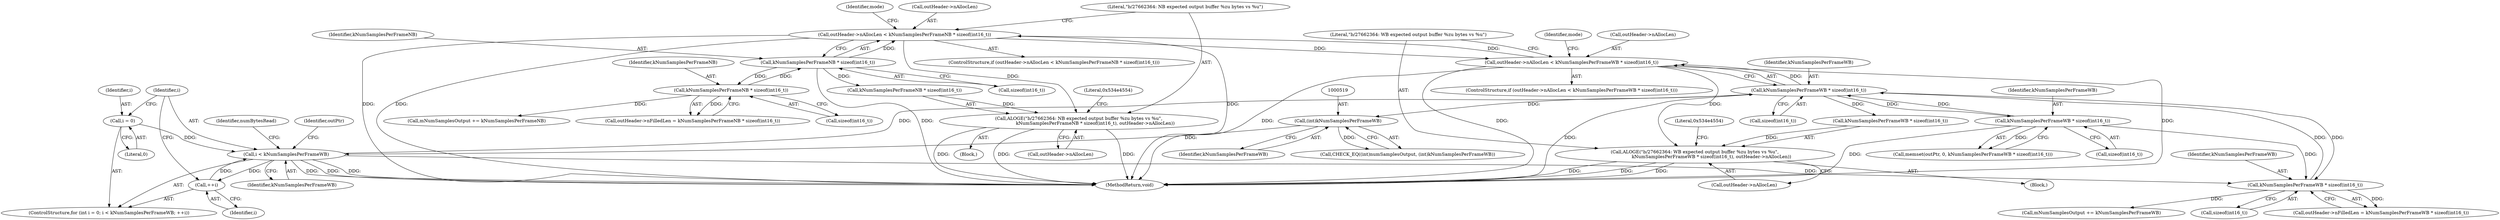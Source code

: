 digraph "0_Android_daa85dac2055b22dabbb3b4e537597e6ab73a866@pointer" {
"1000238" [label="(Call,outHeader->nAllocLen < kNumSamplesPerFrameNB * sizeof(int16_t))"];
"1000373" [label="(Call,outHeader->nAllocLen < kNumSamplesPerFrameWB * sizeof(int16_t))"];
"1000238" [label="(Call,outHeader->nAllocLen < kNumSamplesPerFrameNB * sizeof(int16_t))"];
"1000242" [label="(Call,kNumSamplesPerFrameNB * sizeof(int16_t))"];
"1000569" [label="(Call,kNumSamplesPerFrameNB * sizeof(int16_t))"];
"1000377" [label="(Call,kNumSamplesPerFrameWB * sizeof(int16_t))"];
"1000526" [label="(Call,i < kNumSamplesPerFrameWB)"];
"1000523" [label="(Call,i = 0)"];
"1000529" [label="(Call,++i)"];
"1000518" [label="(Call,(int)kNumSamplesPerFrameWB)"];
"1000477" [label="(Call,kNumSamplesPerFrameWB * sizeof(int16_t))"];
"1000583" [label="(Call,kNumSamplesPerFrameWB * sizeof(int16_t))"];
"1000247" [label="(Call,ALOGE(\"b/27662364: NB expected output buffer %zu bytes vs %u\",\n                       kNumSamplesPerFrameNB * sizeof(int16_t), outHeader->nAllocLen))"];
"1000382" [label="(Call,ALOGE(\"b/27662364: WB expected output buffer %zu bytes vs %u\",\n                       kNumSamplesPerFrameWB * sizeof(int16_t), outHeader->nAllocLen))"];
"1000514" [label="(Call,CHECK_EQ((int)numSamplesOutput, (int)kNumSamplesPerFrameWB))"];
"1000384" [label="(Call,kNumSamplesPerFrameWB * sizeof(int16_t))"];
"1000246" [label="(Block,)"];
"1000244" [label="(Call,sizeof(int16_t))"];
"1000381" [label="(Block,)"];
"1000249" [label="(Call,kNumSamplesPerFrameNB * sizeof(int16_t))"];
"1000526" [label="(Call,i < kNumSamplesPerFrameWB)"];
"1000373" [label="(Call,outHeader->nAllocLen < kNumSamplesPerFrameWB * sizeof(int16_t))"];
"1000534" [label="(Identifier,outPtr)"];
"1000565" [label="(Call,outHeader->nFilledLen = kNumSamplesPerFrameNB * sizeof(int16_t))"];
"1000237" [label="(ControlStructure,if (outHeader->nAllocLen < kNumSamplesPerFrameNB * sizeof(int16_t)))"];
"1000583" [label="(Call,kNumSamplesPerFrameWB * sizeof(int16_t))"];
"1000588" [label="(Call,mNumSamplesOutput += kNumSamplesPerFrameWB)"];
"1000570" [label="(Identifier,kNumSamplesPerFrameNB)"];
"1000242" [label="(Call,kNumSamplesPerFrameNB * sizeof(int16_t))"];
"1000528" [label="(Identifier,kNumSamplesPerFrameWB)"];
"1000405" [label="(Identifier,mode)"];
"1000253" [label="(Call,outHeader->nAllocLen)"];
"1000374" [label="(Call,outHeader->nAllocLen)"];
"1000270" [label="(Identifier,mode)"];
"1000538" [label="(Identifier,numBytesRead)"];
"1000520" [label="(Identifier,kNumSamplesPerFrameWB)"];
"1000478" [label="(Identifier,kNumSamplesPerFrameWB)"];
"1000630" [label="(MethodReturn,void)"];
"1000527" [label="(Identifier,i)"];
"1000571" [label="(Call,sizeof(int16_t))"];
"1000257" [label="(Literal,0x534e4554)"];
"1000239" [label="(Call,outHeader->nAllocLen)"];
"1000525" [label="(Literal,0)"];
"1000383" [label="(Literal,\"b/27662364: WB expected output buffer %zu bytes vs %u\")"];
"1000377" [label="(Call,kNumSamplesPerFrameWB * sizeof(int16_t))"];
"1000382" [label="(Call,ALOGE(\"b/27662364: WB expected output buffer %zu bytes vs %u\",\n                       kNumSamplesPerFrameWB * sizeof(int16_t), outHeader->nAllocLen))"];
"1000378" [label="(Identifier,kNumSamplesPerFrameWB)"];
"1000530" [label="(Identifier,i)"];
"1000584" [label="(Identifier,kNumSamplesPerFrameWB)"];
"1000523" [label="(Call,i = 0)"];
"1000574" [label="(Call,mNumSamplesOutput += kNumSamplesPerFrameNB)"];
"1000479" [label="(Call,sizeof(int16_t))"];
"1000238" [label="(Call,outHeader->nAllocLen < kNumSamplesPerFrameNB * sizeof(int16_t))"];
"1000524" [label="(Identifier,i)"];
"1000248" [label="(Literal,\"b/27662364: NB expected output buffer %zu bytes vs %u\")"];
"1000585" [label="(Call,sizeof(int16_t))"];
"1000247" [label="(Call,ALOGE(\"b/27662364: NB expected output buffer %zu bytes vs %u\",\n                       kNumSamplesPerFrameNB * sizeof(int16_t), outHeader->nAllocLen))"];
"1000521" [label="(ControlStructure,for (int i = 0; i < kNumSamplesPerFrameWB; ++i))"];
"1000392" [label="(Literal,0x534e4554)"];
"1000474" [label="(Call,memset(outPtr, 0, kNumSamplesPerFrameWB * sizeof(int16_t)))"];
"1000529" [label="(Call,++i)"];
"1000388" [label="(Call,outHeader->nAllocLen)"];
"1000243" [label="(Identifier,kNumSamplesPerFrameNB)"];
"1000477" [label="(Call,kNumSamplesPerFrameWB * sizeof(int16_t))"];
"1000569" [label="(Call,kNumSamplesPerFrameNB * sizeof(int16_t))"];
"1000379" [label="(Call,sizeof(int16_t))"];
"1000579" [label="(Call,outHeader->nFilledLen = kNumSamplesPerFrameWB * sizeof(int16_t))"];
"1000372" [label="(ControlStructure,if (outHeader->nAllocLen < kNumSamplesPerFrameWB * sizeof(int16_t)))"];
"1000518" [label="(Call,(int)kNumSamplesPerFrameWB)"];
"1000238" -> "1000237"  [label="AST: "];
"1000238" -> "1000242"  [label="CFG: "];
"1000239" -> "1000238"  [label="AST: "];
"1000242" -> "1000238"  [label="AST: "];
"1000248" -> "1000238"  [label="CFG: "];
"1000270" -> "1000238"  [label="CFG: "];
"1000238" -> "1000630"  [label="DDG: "];
"1000238" -> "1000630"  [label="DDG: "];
"1000238" -> "1000630"  [label="DDG: "];
"1000373" -> "1000238"  [label="DDG: "];
"1000242" -> "1000238"  [label="DDG: "];
"1000238" -> "1000247"  [label="DDG: "];
"1000238" -> "1000373"  [label="DDG: "];
"1000373" -> "1000372"  [label="AST: "];
"1000373" -> "1000377"  [label="CFG: "];
"1000374" -> "1000373"  [label="AST: "];
"1000377" -> "1000373"  [label="AST: "];
"1000383" -> "1000373"  [label="CFG: "];
"1000405" -> "1000373"  [label="CFG: "];
"1000373" -> "1000630"  [label="DDG: "];
"1000373" -> "1000630"  [label="DDG: "];
"1000373" -> "1000630"  [label="DDG: "];
"1000377" -> "1000373"  [label="DDG: "];
"1000373" -> "1000382"  [label="DDG: "];
"1000242" -> "1000244"  [label="CFG: "];
"1000243" -> "1000242"  [label="AST: "];
"1000244" -> "1000242"  [label="AST: "];
"1000242" -> "1000630"  [label="DDG: "];
"1000569" -> "1000242"  [label="DDG: "];
"1000242" -> "1000249"  [label="DDG: "];
"1000242" -> "1000569"  [label="DDG: "];
"1000569" -> "1000565"  [label="AST: "];
"1000569" -> "1000571"  [label="CFG: "];
"1000570" -> "1000569"  [label="AST: "];
"1000571" -> "1000569"  [label="AST: "];
"1000565" -> "1000569"  [label="CFG: "];
"1000569" -> "1000565"  [label="DDG: "];
"1000569" -> "1000574"  [label="DDG: "];
"1000377" -> "1000379"  [label="CFG: "];
"1000378" -> "1000377"  [label="AST: "];
"1000379" -> "1000377"  [label="AST: "];
"1000377" -> "1000630"  [label="DDG: "];
"1000526" -> "1000377"  [label="DDG: "];
"1000477" -> "1000377"  [label="DDG: "];
"1000583" -> "1000377"  [label="DDG: "];
"1000377" -> "1000384"  [label="DDG: "];
"1000377" -> "1000477"  [label="DDG: "];
"1000377" -> "1000518"  [label="DDG: "];
"1000377" -> "1000583"  [label="DDG: "];
"1000526" -> "1000521"  [label="AST: "];
"1000526" -> "1000528"  [label="CFG: "];
"1000527" -> "1000526"  [label="AST: "];
"1000528" -> "1000526"  [label="AST: "];
"1000534" -> "1000526"  [label="CFG: "];
"1000538" -> "1000526"  [label="CFG: "];
"1000526" -> "1000630"  [label="DDG: "];
"1000526" -> "1000630"  [label="DDG: "];
"1000526" -> "1000630"  [label="DDG: "];
"1000523" -> "1000526"  [label="DDG: "];
"1000529" -> "1000526"  [label="DDG: "];
"1000518" -> "1000526"  [label="DDG: "];
"1000526" -> "1000529"  [label="DDG: "];
"1000526" -> "1000583"  [label="DDG: "];
"1000523" -> "1000521"  [label="AST: "];
"1000523" -> "1000525"  [label="CFG: "];
"1000524" -> "1000523"  [label="AST: "];
"1000525" -> "1000523"  [label="AST: "];
"1000527" -> "1000523"  [label="CFG: "];
"1000529" -> "1000521"  [label="AST: "];
"1000529" -> "1000530"  [label="CFG: "];
"1000530" -> "1000529"  [label="AST: "];
"1000527" -> "1000529"  [label="CFG: "];
"1000518" -> "1000514"  [label="AST: "];
"1000518" -> "1000520"  [label="CFG: "];
"1000519" -> "1000518"  [label="AST: "];
"1000520" -> "1000518"  [label="AST: "];
"1000514" -> "1000518"  [label="CFG: "];
"1000518" -> "1000514"  [label="DDG: "];
"1000477" -> "1000474"  [label="AST: "];
"1000477" -> "1000479"  [label="CFG: "];
"1000478" -> "1000477"  [label="AST: "];
"1000479" -> "1000477"  [label="AST: "];
"1000474" -> "1000477"  [label="CFG: "];
"1000477" -> "1000630"  [label="DDG: "];
"1000477" -> "1000474"  [label="DDG: "];
"1000477" -> "1000583"  [label="DDG: "];
"1000583" -> "1000579"  [label="AST: "];
"1000583" -> "1000585"  [label="CFG: "];
"1000584" -> "1000583"  [label="AST: "];
"1000585" -> "1000583"  [label="AST: "];
"1000579" -> "1000583"  [label="CFG: "];
"1000583" -> "1000579"  [label="DDG: "];
"1000583" -> "1000588"  [label="DDG: "];
"1000247" -> "1000246"  [label="AST: "];
"1000247" -> "1000253"  [label="CFG: "];
"1000248" -> "1000247"  [label="AST: "];
"1000249" -> "1000247"  [label="AST: "];
"1000253" -> "1000247"  [label="AST: "];
"1000257" -> "1000247"  [label="CFG: "];
"1000247" -> "1000630"  [label="DDG: "];
"1000247" -> "1000630"  [label="DDG: "];
"1000247" -> "1000630"  [label="DDG: "];
"1000249" -> "1000247"  [label="DDG: "];
"1000382" -> "1000381"  [label="AST: "];
"1000382" -> "1000388"  [label="CFG: "];
"1000383" -> "1000382"  [label="AST: "];
"1000384" -> "1000382"  [label="AST: "];
"1000388" -> "1000382"  [label="AST: "];
"1000392" -> "1000382"  [label="CFG: "];
"1000382" -> "1000630"  [label="DDG: "];
"1000382" -> "1000630"  [label="DDG: "];
"1000382" -> "1000630"  [label="DDG: "];
"1000384" -> "1000382"  [label="DDG: "];
}
